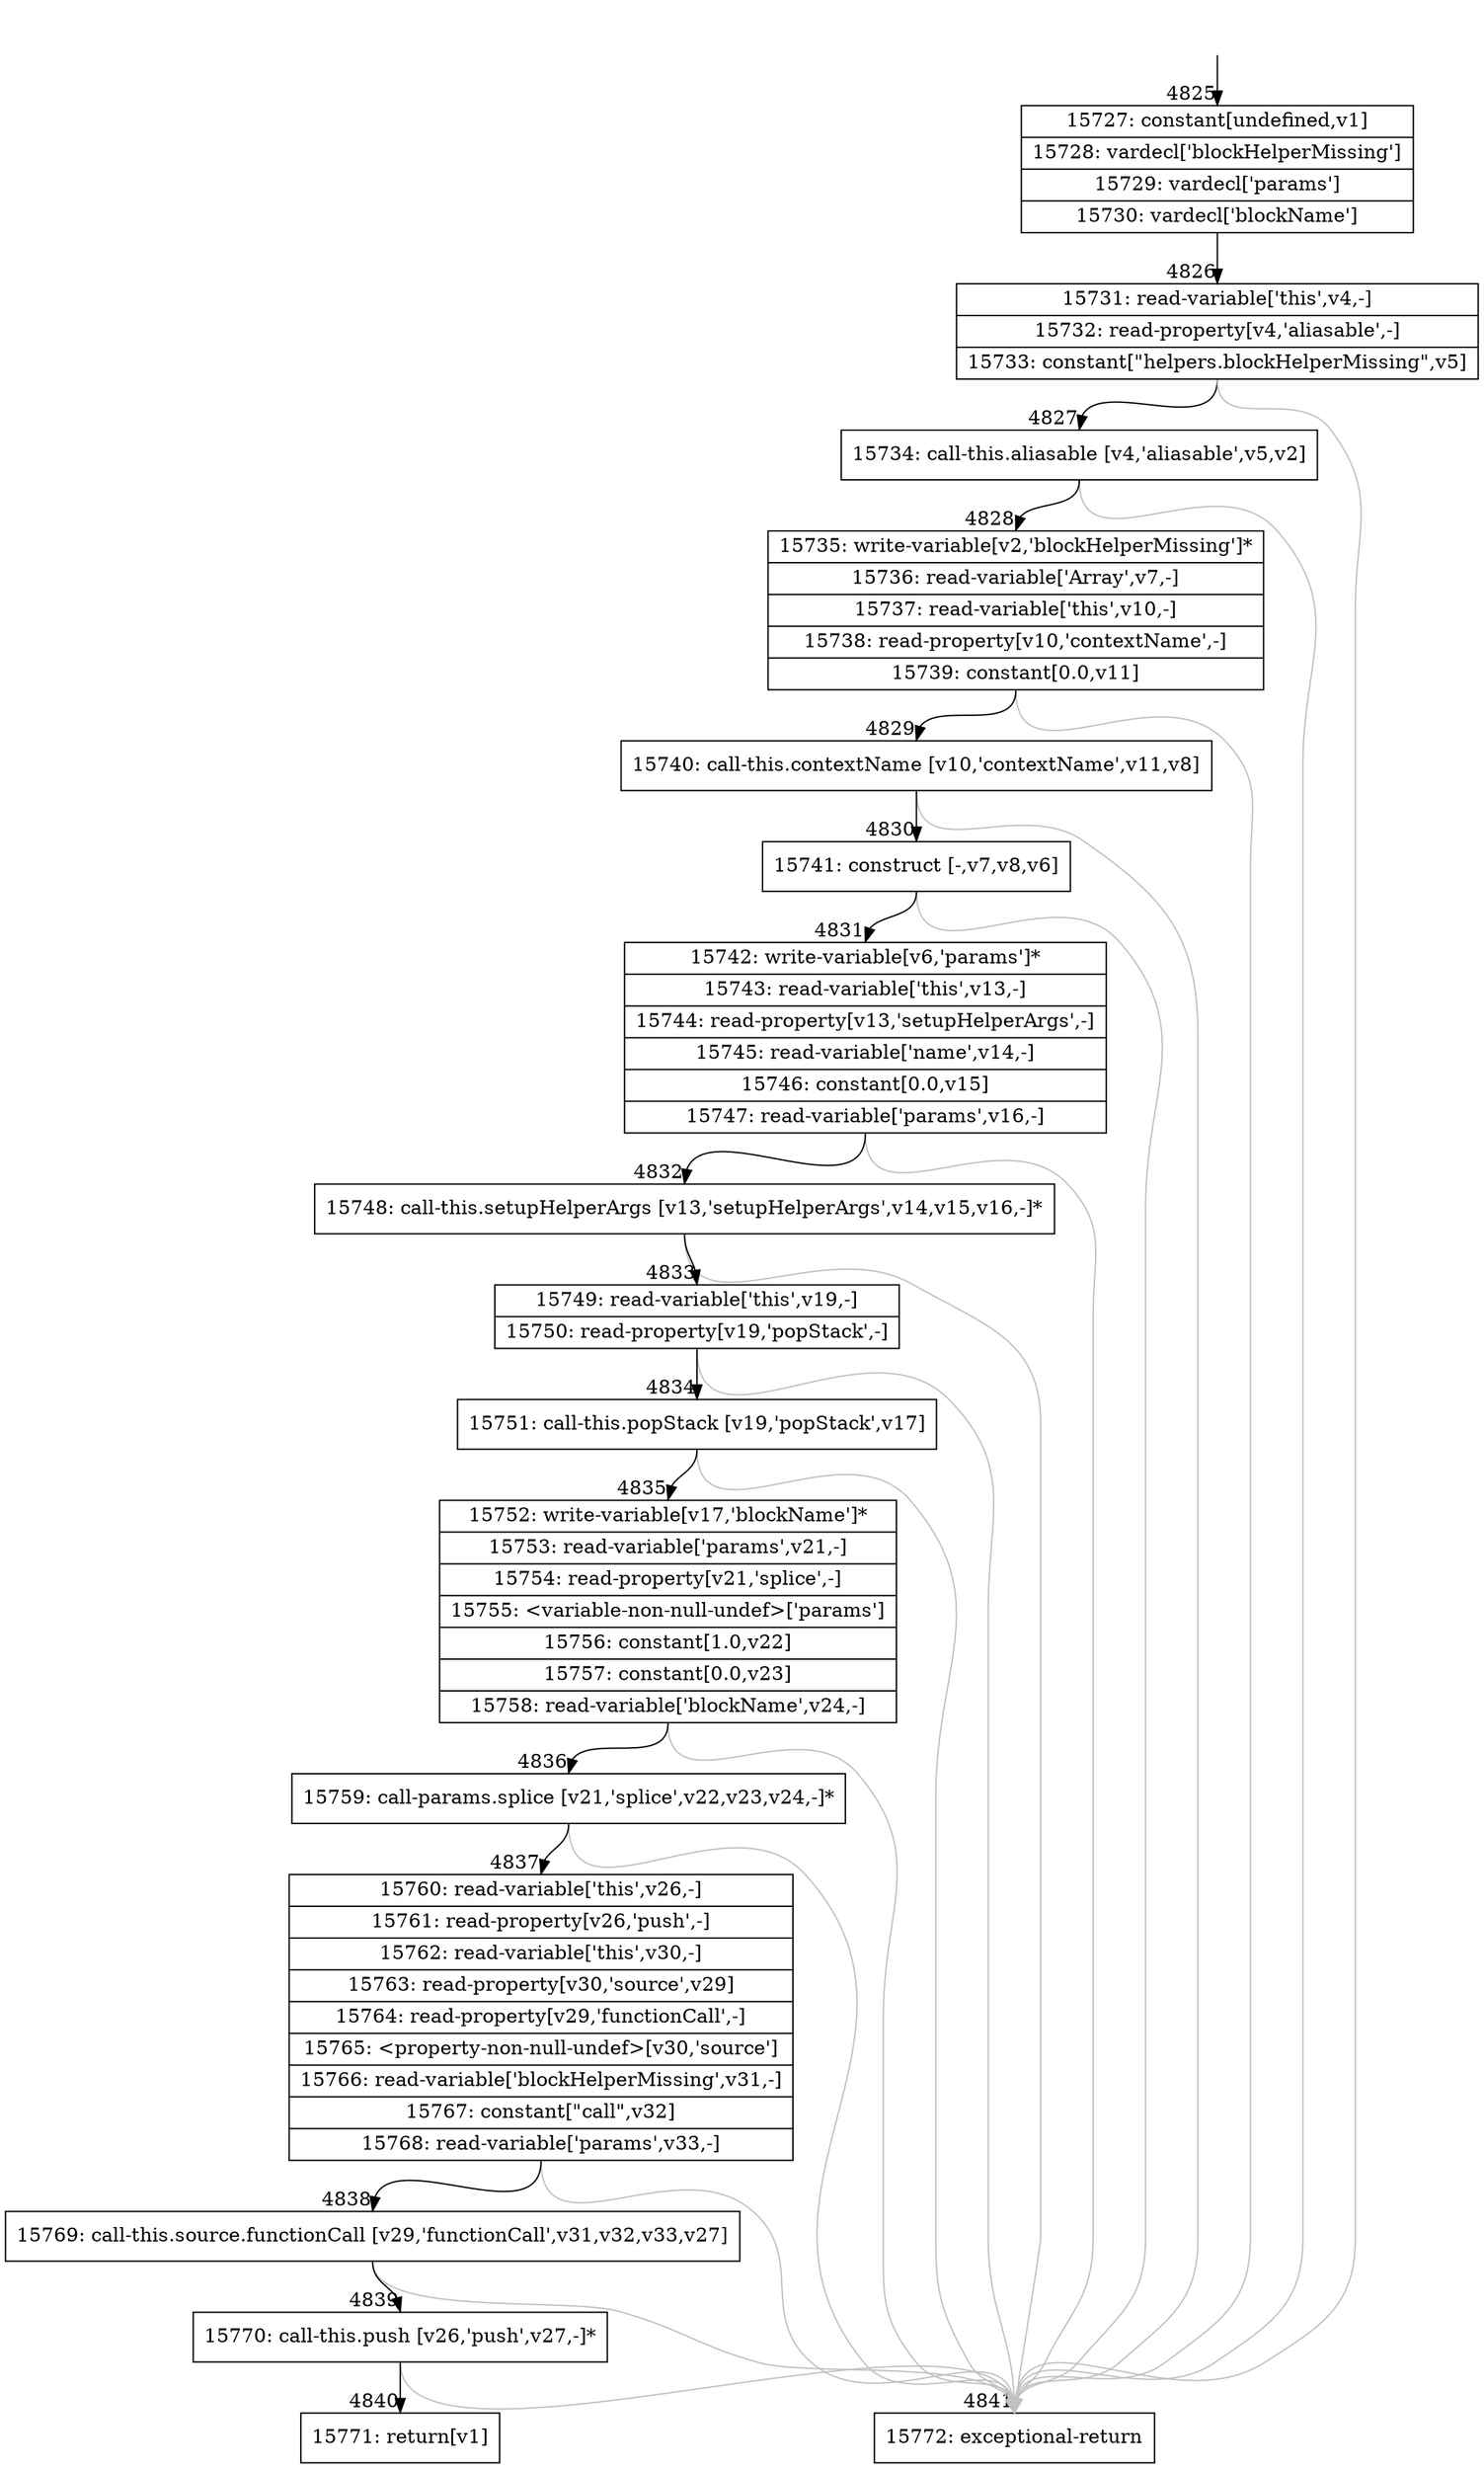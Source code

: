 digraph {
rankdir="TD"
BB_entry216[shape=none,label=""];
BB_entry216 -> BB4825 [tailport=s, headport=n, headlabel="    4825"]
BB4825 [shape=record label="{15727: constant[undefined,v1]|15728: vardecl['blockHelperMissing']|15729: vardecl['params']|15730: vardecl['blockName']}" ] 
BB4825 -> BB4826 [tailport=s, headport=n, headlabel="      4826"]
BB4826 [shape=record label="{15731: read-variable['this',v4,-]|15732: read-property[v4,'aliasable',-]|15733: constant[\"helpers.blockHelperMissing\",v5]}" ] 
BB4826 -> BB4827 [tailport=s, headport=n, headlabel="      4827"]
BB4826 -> BB4841 [tailport=s, headport=n, color=gray, headlabel="      4841"]
BB4827 [shape=record label="{15734: call-this.aliasable [v4,'aliasable',v5,v2]}" ] 
BB4827 -> BB4828 [tailport=s, headport=n, headlabel="      4828"]
BB4827 -> BB4841 [tailport=s, headport=n, color=gray]
BB4828 [shape=record label="{15735: write-variable[v2,'blockHelperMissing']*|15736: read-variable['Array',v7,-]|15737: read-variable['this',v10,-]|15738: read-property[v10,'contextName',-]|15739: constant[0.0,v11]}" ] 
BB4828 -> BB4829 [tailport=s, headport=n, headlabel="      4829"]
BB4828 -> BB4841 [tailport=s, headport=n, color=gray]
BB4829 [shape=record label="{15740: call-this.contextName [v10,'contextName',v11,v8]}" ] 
BB4829 -> BB4830 [tailport=s, headport=n, headlabel="      4830"]
BB4829 -> BB4841 [tailport=s, headport=n, color=gray]
BB4830 [shape=record label="{15741: construct [-,v7,v8,v6]}" ] 
BB4830 -> BB4831 [tailport=s, headport=n, headlabel="      4831"]
BB4830 -> BB4841 [tailport=s, headport=n, color=gray]
BB4831 [shape=record label="{15742: write-variable[v6,'params']*|15743: read-variable['this',v13,-]|15744: read-property[v13,'setupHelperArgs',-]|15745: read-variable['name',v14,-]|15746: constant[0.0,v15]|15747: read-variable['params',v16,-]}" ] 
BB4831 -> BB4832 [tailport=s, headport=n, headlabel="      4832"]
BB4831 -> BB4841 [tailport=s, headport=n, color=gray]
BB4832 [shape=record label="{15748: call-this.setupHelperArgs [v13,'setupHelperArgs',v14,v15,v16,-]*}" ] 
BB4832 -> BB4833 [tailport=s, headport=n, headlabel="      4833"]
BB4832 -> BB4841 [tailport=s, headport=n, color=gray]
BB4833 [shape=record label="{15749: read-variable['this',v19,-]|15750: read-property[v19,'popStack',-]}" ] 
BB4833 -> BB4834 [tailport=s, headport=n, headlabel="      4834"]
BB4833 -> BB4841 [tailport=s, headport=n, color=gray]
BB4834 [shape=record label="{15751: call-this.popStack [v19,'popStack',v17]}" ] 
BB4834 -> BB4835 [tailport=s, headport=n, headlabel="      4835"]
BB4834 -> BB4841 [tailport=s, headport=n, color=gray]
BB4835 [shape=record label="{15752: write-variable[v17,'blockName']*|15753: read-variable['params',v21,-]|15754: read-property[v21,'splice',-]|15755: \<variable-non-null-undef\>['params']|15756: constant[1.0,v22]|15757: constant[0.0,v23]|15758: read-variable['blockName',v24,-]}" ] 
BB4835 -> BB4836 [tailport=s, headport=n, headlabel="      4836"]
BB4835 -> BB4841 [tailport=s, headport=n, color=gray]
BB4836 [shape=record label="{15759: call-params.splice [v21,'splice',v22,v23,v24,-]*}" ] 
BB4836 -> BB4837 [tailport=s, headport=n, headlabel="      4837"]
BB4836 -> BB4841 [tailport=s, headport=n, color=gray]
BB4837 [shape=record label="{15760: read-variable['this',v26,-]|15761: read-property[v26,'push',-]|15762: read-variable['this',v30,-]|15763: read-property[v30,'source',v29]|15764: read-property[v29,'functionCall',-]|15765: \<property-non-null-undef\>[v30,'source']|15766: read-variable['blockHelperMissing',v31,-]|15767: constant[\"call\",v32]|15768: read-variable['params',v33,-]}" ] 
BB4837 -> BB4838 [tailport=s, headport=n, headlabel="      4838"]
BB4837 -> BB4841 [tailport=s, headport=n, color=gray]
BB4838 [shape=record label="{15769: call-this.source.functionCall [v29,'functionCall',v31,v32,v33,v27]}" ] 
BB4838 -> BB4839 [tailport=s, headport=n, headlabel="      4839"]
BB4838 -> BB4841 [tailport=s, headport=n, color=gray]
BB4839 [shape=record label="{15770: call-this.push [v26,'push',v27,-]*}" ] 
BB4839 -> BB4840 [tailport=s, headport=n, headlabel="      4840"]
BB4839 -> BB4841 [tailport=s, headport=n, color=gray]
BB4840 [shape=record label="{15771: return[v1]}" ] 
BB4841 [shape=record label="{15772: exceptional-return}" ] 
//#$~ 2903
}

